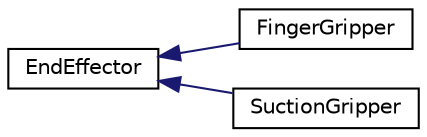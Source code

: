 digraph "Graphical Class Hierarchy"
{
 // LATEX_PDF_SIZE
  edge [fontname="Helvetica",fontsize="10",labelfontname="Helvetica",labelfontsize="10"];
  node [fontname="Helvetica",fontsize="10",shape=record];
  rankdir="LR";
  Node0 [label="EndEffector",height=0.2,width=0.4,color="black", fillcolor="white", style="filled",URL="$classEndEffector.html",tooltip="Generic class for an end effector, to be inherited by other end effectors."];
  Node0 -> Node1 [dir="back",color="midnightblue",fontsize="10",style="solid",fontname="Helvetica"];
  Node1 [label="FingerGripper",height=0.2,width=0.4,color="black", fillcolor="white", style="filled",URL="$classFingerGripper.html",tooltip="General Struct for Finger gripper grasp planning"];
  Node0 -> Node2 [dir="back",color="midnightblue",fontsize="10",style="solid",fontname="Helvetica"];
  Node2 [label="SuctionGripper",height=0.2,width=0.4,color="black", fillcolor="white", style="filled",URL="$classSuctionGripper.html",tooltip="General Class for Suction Gripper grasp planning"];
}
